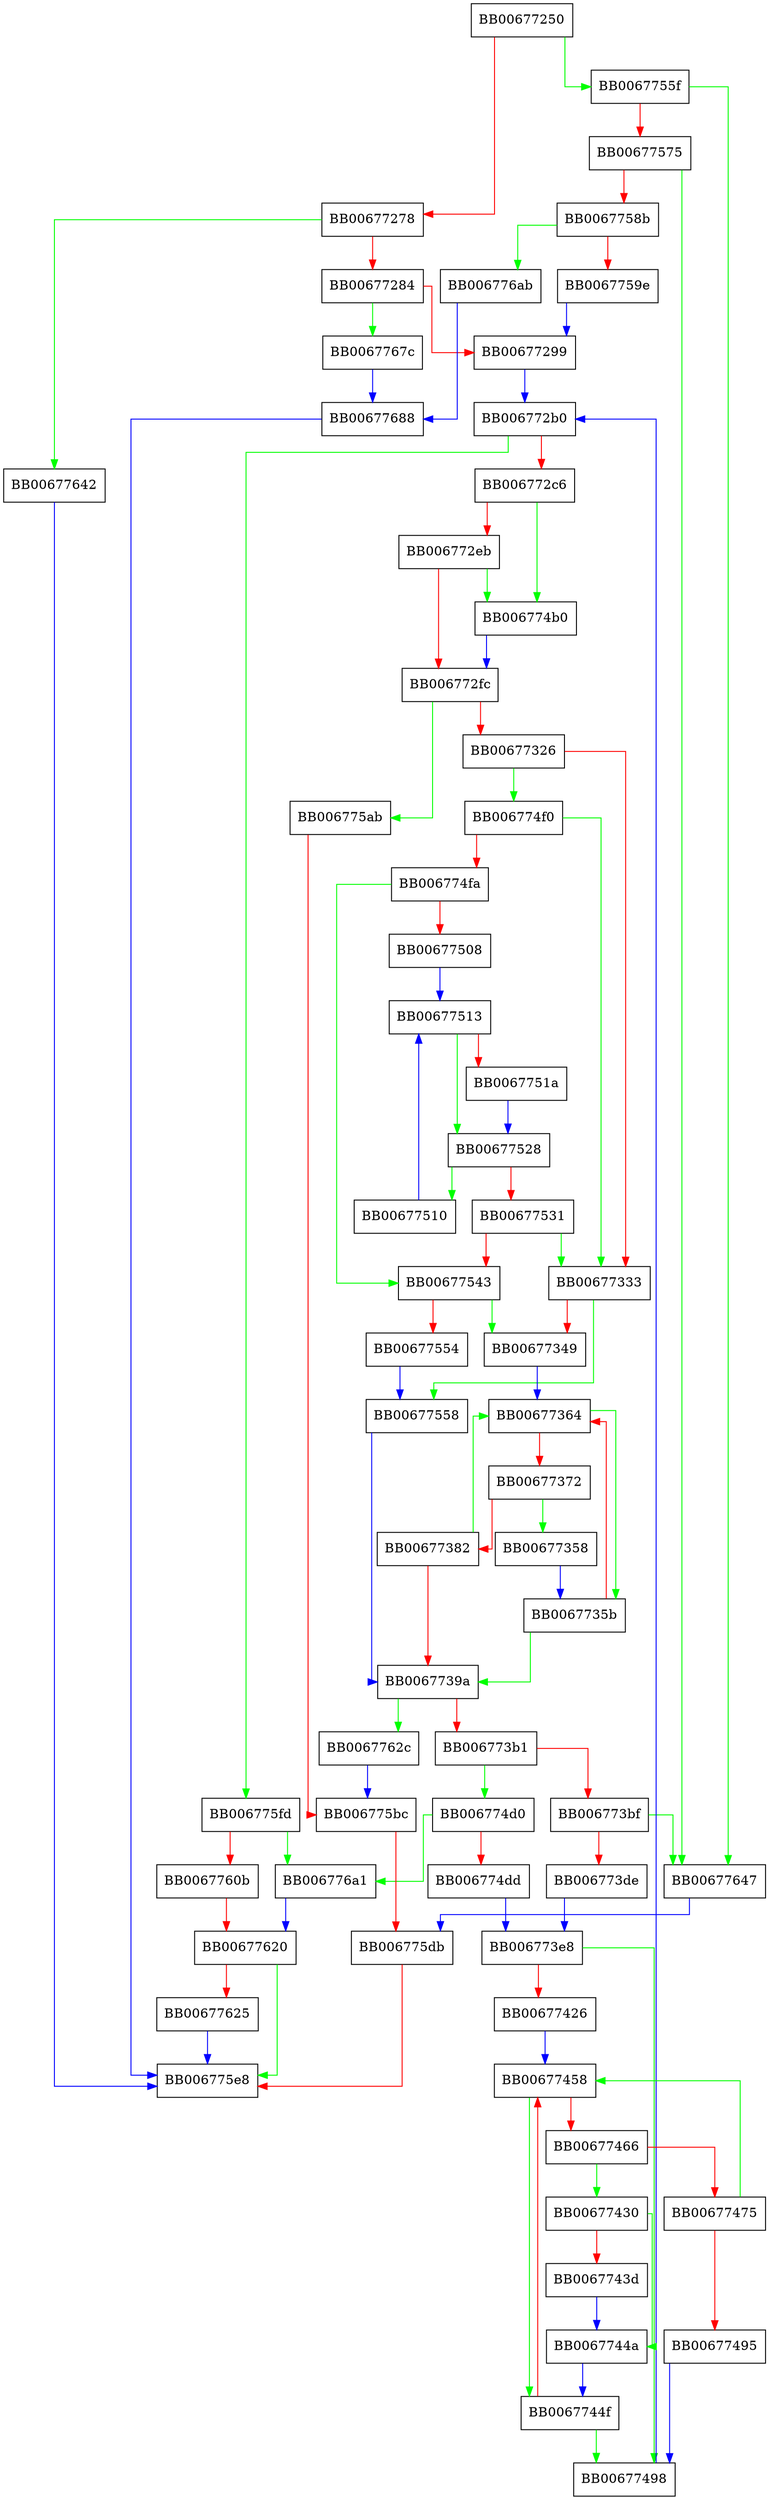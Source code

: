 digraph X509_NAME_oneline {
  node [shape="box"];
  graph [splines=ortho];
  BB00677250 -> BB0067755f [color="green"];
  BB00677250 -> BB00677278 [color="red"];
  BB00677278 -> BB00677642 [color="green"];
  BB00677278 -> BB00677284 [color="red"];
  BB00677284 -> BB0067767c [color="green"];
  BB00677284 -> BB00677299 [color="red"];
  BB00677299 -> BB006772b0 [color="blue"];
  BB006772b0 -> BB006775fd [color="green"];
  BB006772b0 -> BB006772c6 [color="red"];
  BB006772c6 -> BB006774b0 [color="green"];
  BB006772c6 -> BB006772eb [color="red"];
  BB006772eb -> BB006774b0 [color="green"];
  BB006772eb -> BB006772fc [color="red"];
  BB006772fc -> BB006775ab [color="green"];
  BB006772fc -> BB00677326 [color="red"];
  BB00677326 -> BB006774f0 [color="green"];
  BB00677326 -> BB00677333 [color="red"];
  BB00677333 -> BB00677558 [color="green"];
  BB00677333 -> BB00677349 [color="red"];
  BB00677349 -> BB00677364 [color="blue"];
  BB00677358 -> BB0067735b [color="blue"];
  BB0067735b -> BB0067739a [color="green"];
  BB0067735b -> BB00677364 [color="red"];
  BB00677364 -> BB0067735b [color="green"];
  BB00677364 -> BB00677372 [color="red"];
  BB00677372 -> BB00677358 [color="green"];
  BB00677372 -> BB00677382 [color="red"];
  BB00677382 -> BB00677364 [color="green"];
  BB00677382 -> BB0067739a [color="red"];
  BB0067739a -> BB0067762c [color="green"];
  BB0067739a -> BB006773b1 [color="red"];
  BB006773b1 -> BB006774d0 [color="green"];
  BB006773b1 -> BB006773bf [color="red"];
  BB006773bf -> BB00677647 [color="green"];
  BB006773bf -> BB006773de [color="red"];
  BB006773de -> BB006773e8 [color="blue"];
  BB006773e8 -> BB00677498 [color="green"];
  BB006773e8 -> BB00677426 [color="red"];
  BB00677426 -> BB00677458 [color="blue"];
  BB00677430 -> BB0067744a [color="green"];
  BB00677430 -> BB0067743d [color="red"];
  BB0067743d -> BB0067744a [color="blue"];
  BB0067744a -> BB0067744f [color="blue"];
  BB0067744f -> BB00677498 [color="green"];
  BB0067744f -> BB00677458 [color="red"];
  BB00677458 -> BB0067744f [color="green"];
  BB00677458 -> BB00677466 [color="red"];
  BB00677466 -> BB00677430 [color="green"];
  BB00677466 -> BB00677475 [color="red"];
  BB00677475 -> BB00677458 [color="green"];
  BB00677475 -> BB00677495 [color="red"];
  BB00677495 -> BB00677498 [color="blue"];
  BB00677498 -> BB006772b0 [color="blue"];
  BB006774b0 -> BB006772fc [color="blue"];
  BB006774d0 -> BB006776a1 [color="green"];
  BB006774d0 -> BB006774dd [color="red"];
  BB006774dd -> BB006773e8 [color="blue"];
  BB006774f0 -> BB00677333 [color="green"];
  BB006774f0 -> BB006774fa [color="red"];
  BB006774fa -> BB00677543 [color="green"];
  BB006774fa -> BB00677508 [color="red"];
  BB00677508 -> BB00677513 [color="blue"];
  BB00677510 -> BB00677513 [color="blue"];
  BB00677513 -> BB00677528 [color="green"];
  BB00677513 -> BB0067751a [color="red"];
  BB0067751a -> BB00677528 [color="blue"];
  BB00677528 -> BB00677510 [color="green"];
  BB00677528 -> BB00677531 [color="red"];
  BB00677531 -> BB00677333 [color="green"];
  BB00677531 -> BB00677543 [color="red"];
  BB00677543 -> BB00677349 [color="green"];
  BB00677543 -> BB00677554 [color="red"];
  BB00677554 -> BB00677558 [color="blue"];
  BB00677558 -> BB0067739a [color="blue"];
  BB0067755f -> BB00677647 [color="green"];
  BB0067755f -> BB00677575 [color="red"];
  BB00677575 -> BB00677647 [color="green"];
  BB00677575 -> BB0067758b [color="red"];
  BB0067758b -> BB006776ab [color="green"];
  BB0067758b -> BB0067759e [color="red"];
  BB0067759e -> BB00677299 [color="blue"];
  BB006775ab -> BB006775bc [color="red"];
  BB006775bc -> BB006775db [color="red"];
  BB006775db -> BB006775e8 [color="red"];
  BB006775fd -> BB006776a1 [color="green"];
  BB006775fd -> BB0067760b [color="red"];
  BB0067760b -> BB00677620 [color="red"];
  BB00677620 -> BB006775e8 [color="green"];
  BB00677620 -> BB00677625 [color="red"];
  BB00677625 -> BB006775e8 [color="blue"];
  BB0067762c -> BB006775bc [color="blue"];
  BB00677642 -> BB006775e8 [color="blue"];
  BB00677647 -> BB006775db [color="blue"];
  BB0067767c -> BB00677688 [color="blue"];
  BB00677688 -> BB006775e8 [color="blue"];
  BB006776a1 -> BB00677620 [color="blue"];
  BB006776ab -> BB00677688 [color="blue"];
}